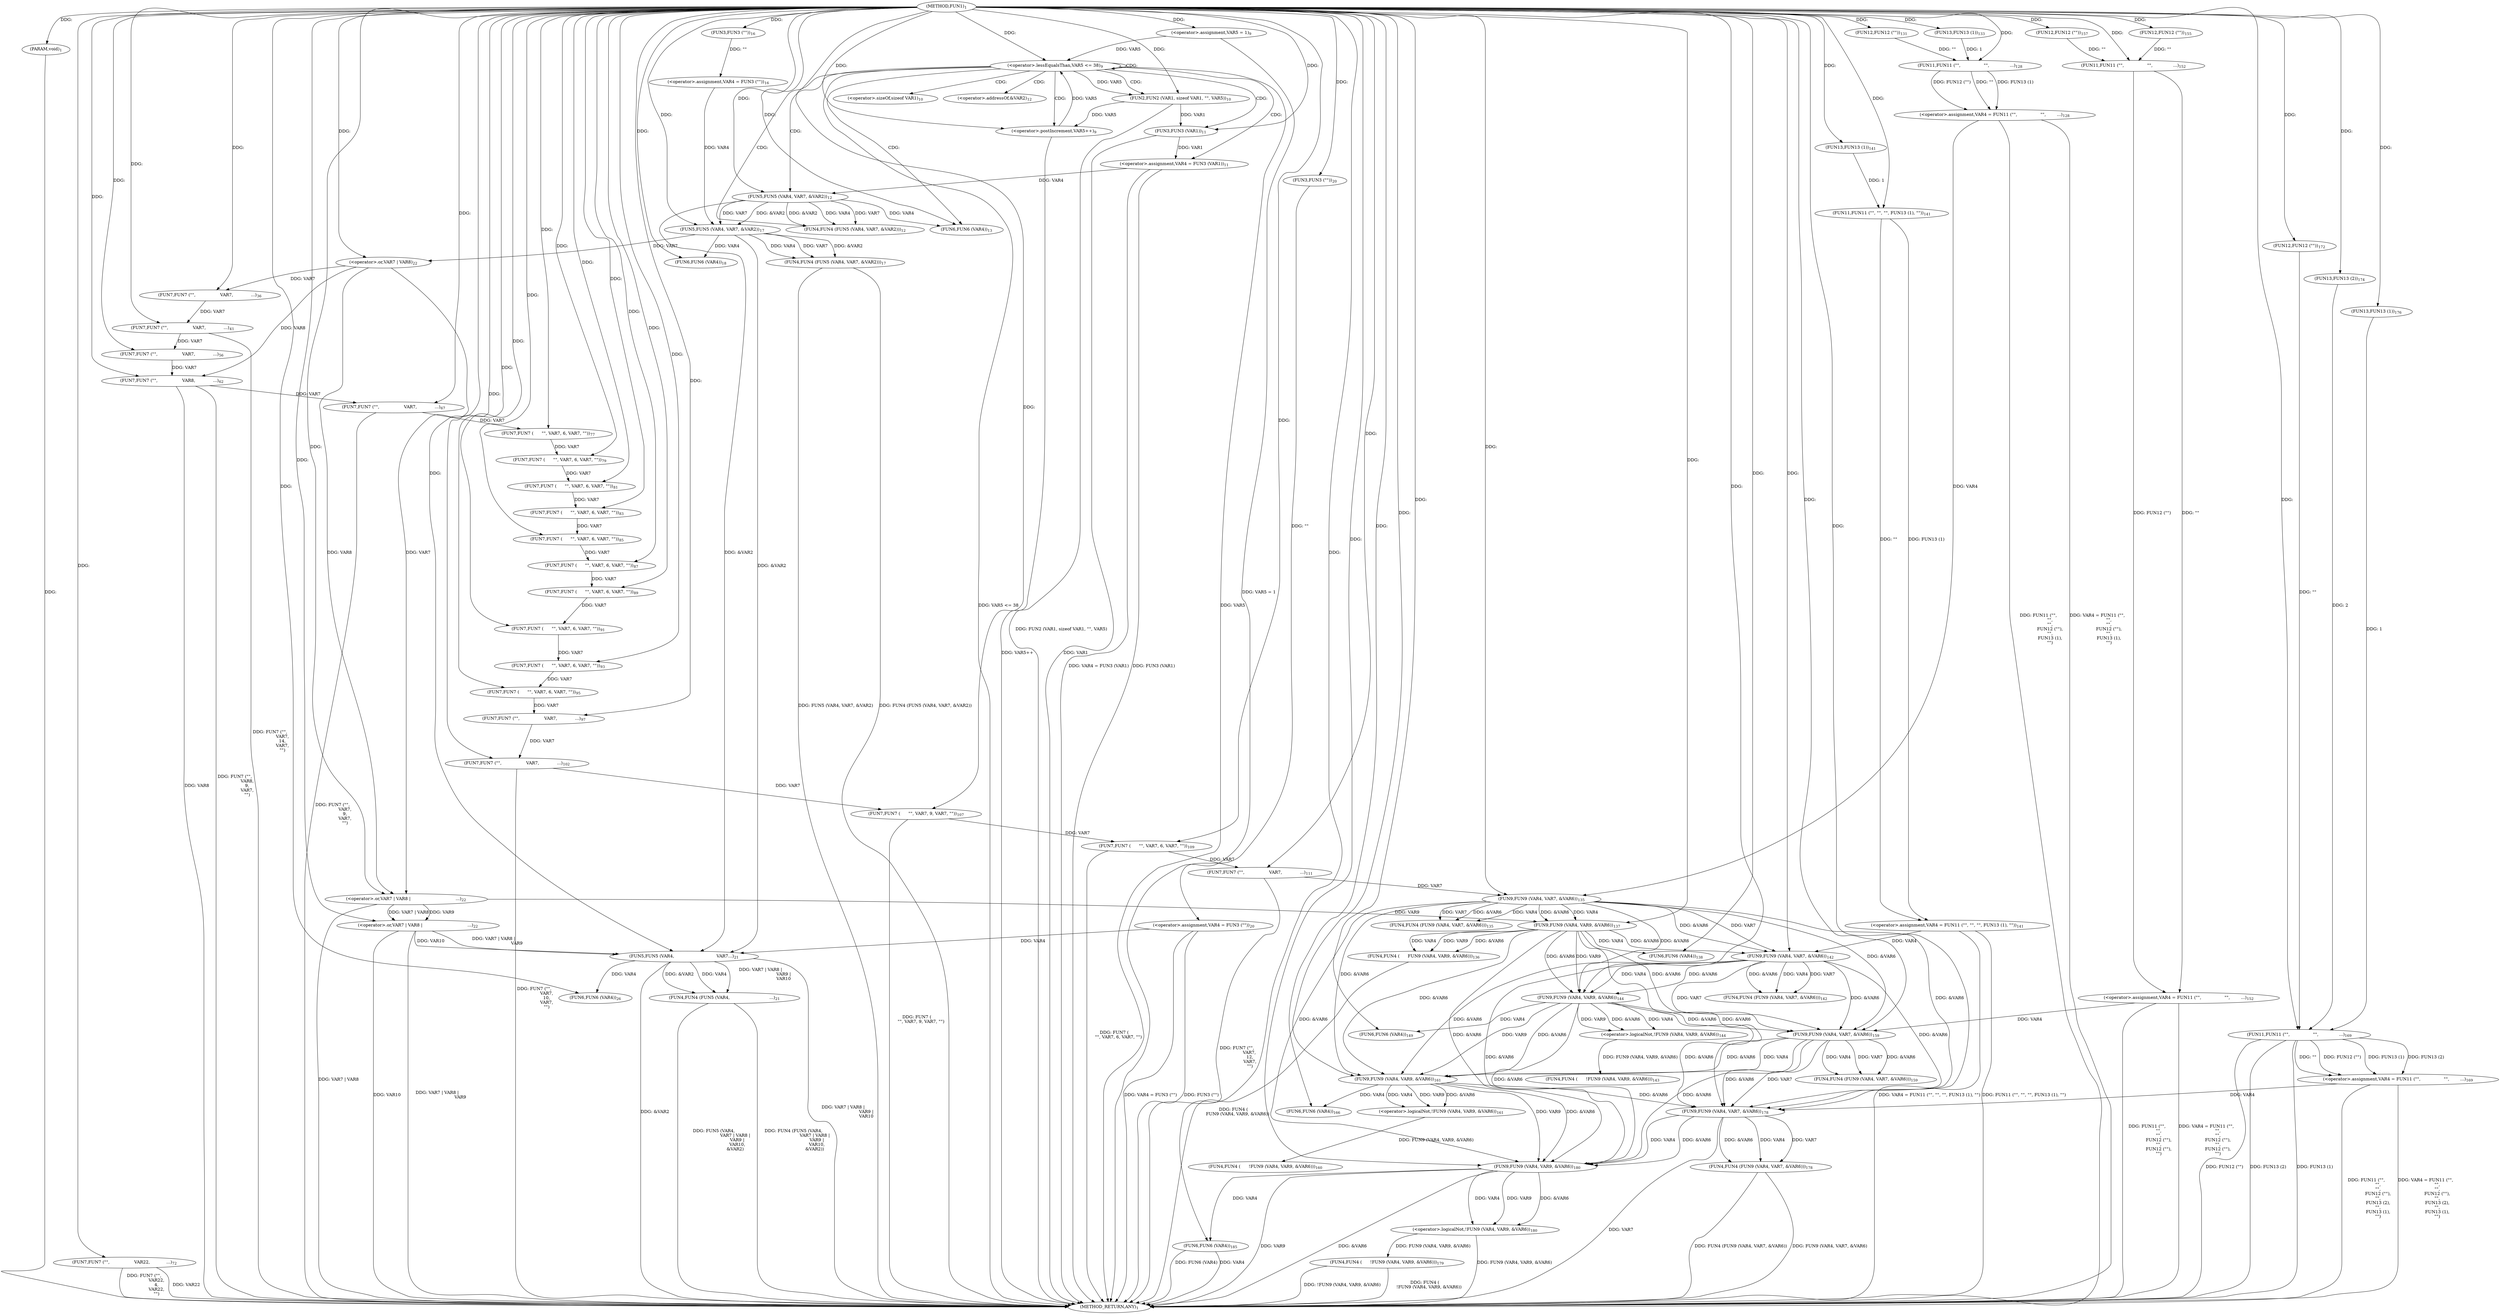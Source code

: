 digraph "FUN1" {  
"8" [label = <(METHOD,FUN1)<SUB>1</SUB>> ]
"308" [label = <(METHOD_RETURN,ANY)<SUB>1</SUB>> ]
"9" [label = <(PARAM,void)<SUB>1</SUB>> ]
"45" [label = <(&lt;operator&gt;.assignment,VAR4 = FUN3 (&quot;&quot;))<SUB>16</SUB>> ]
"49" [label = <(FUN4,FUN4 (FUN5 (VAR4, VAR7, &amp;VAR2)))<SUB>17</SUB>> ]
"55" [label = <(FUN6,FUN6 (VAR4))<SUB>18</SUB>> ]
"57" [label = <(&lt;operator&gt;.assignment,VAR4 = FUN3 (&quot;&quot;))<SUB>20</SUB>> ]
"61" [label = <(FUN4,FUN4 (FUN5 (VAR4,
                             ...)<SUB>21</SUB>> ]
"73" [label = <(FUN6,FUN6 (VAR4))<SUB>26</SUB>> ]
"75" [label = <(FUN7,FUN7 (&quot;&quot;,
                  VAR7,
             ...)<SUB>36</SUB>> ]
"81" [label = <(FUN7,FUN7 (&quot;&quot;,
                  VAR7,
             ...)<SUB>41</SUB>> ]
"87" [label = <(FUN7,FUN7 (&quot;&quot;,
                  VAR7,
             ...)<SUB>56</SUB>> ]
"93" [label = <(FUN7,FUN7 (&quot;&quot;,
                  VAR8,
             ...)<SUB>62</SUB>> ]
"99" [label = <(FUN7,FUN7 (&quot;&quot;,
                  VAR7,
             ...)<SUB>67</SUB>> ]
"105" [label = <(FUN7,FUN7 (&quot;&quot;,
                  VAR22,
            ...)<SUB>72</SUB>> ]
"111" [label = <(FUN7,FUN7 (
      &quot;&quot;, VAR7, 6, VAR7, &quot;&quot;))<SUB>77</SUB>> ]
"117" [label = <(FUN7,FUN7 (
      &quot;&quot;, VAR7, 6, VAR7, &quot;&quot;))<SUB>79</SUB>> ]
"123" [label = <(FUN7,FUN7 (
      &quot;&quot;, VAR7, 6, VAR7, &quot;&quot;))<SUB>81</SUB>> ]
"129" [label = <(FUN7,FUN7 (
      &quot;&quot;, VAR7, 6, VAR7, &quot;&quot;))<SUB>83</SUB>> ]
"135" [label = <(FUN7,FUN7 (
      &quot;&quot;, VAR7, 6, VAR7, &quot;&quot;))<SUB>85</SUB>> ]
"141" [label = <(FUN7,FUN7 (
      &quot;&quot;, VAR7, 6, VAR7, &quot;&quot;))<SUB>87</SUB>> ]
"147" [label = <(FUN7,FUN7 (
      &quot;&quot;, VAR7, 6, VAR7, &quot;&quot;))<SUB>89</SUB>> ]
"153" [label = <(FUN7,FUN7 (
      &quot;&quot;, VAR7, 6, VAR7, &quot;&quot;))<SUB>91</SUB>> ]
"159" [label = <(FUN7,FUN7 (
      &quot;&quot;, VAR7, 6, VAR7, &quot;&quot;))<SUB>93</SUB>> ]
"165" [label = <(FUN7,FUN7 (
      &quot;&quot;, VAR7, 6, VAR7, &quot;&quot;))<SUB>95</SUB>> ]
"171" [label = <(FUN7,FUN7 (&quot;&quot;,
                  VAR7,
             ...)<SUB>97</SUB>> ]
"177" [label = <(FUN7,FUN7 (&quot;&quot;,
                  VAR7,
             ...)<SUB>102</SUB>> ]
"183" [label = <(FUN7,FUN7 (
      &quot;&quot;, VAR7, 9, VAR7, &quot;&quot;))<SUB>107</SUB>> ]
"189" [label = <(FUN7,FUN7 (
      &quot;&quot;, VAR7, 6, VAR7, &quot;&quot;))<SUB>109</SUB>> ]
"195" [label = <(FUN7,FUN7 (&quot;&quot;,
                  VAR7,
             ...)<SUB>111</SUB>> ]
"201" [label = <(&lt;operator&gt;.assignment,VAR4 = FUN11 (&quot;&quot;,
                 &quot;&quot;,
        ...)<SUB>128</SUB>> ]
"213" [label = <(FUN4,FUN4 (FUN9 (VAR4, VAR7, &amp;VAR6)))<SUB>135</SUB>> ]
"219" [label = <(FUN4,FUN4 (
      FUN9 (VAR4, VAR9, &amp;VAR6)))<SUB>136</SUB>> ]
"225" [label = <(FUN6,FUN6 (VAR4))<SUB>138</SUB>> ]
"227" [label = <(&lt;operator&gt;.assignment,VAR4 = FUN11 (&quot;&quot;, &quot;&quot;, &quot;&quot;, FUN13 (1), &quot;&quot;))<SUB>141</SUB>> ]
"236" [label = <(FUN4,FUN4 (FUN9 (VAR4, VAR7, &amp;VAR6)))<SUB>142</SUB>> ]
"242" [label = <(FUN4,FUN4 (
      !FUN9 (VAR4, VAR9, &amp;VAR6)))<SUB>143</SUB>> ]
"249" [label = <(FUN6,FUN6 (VAR4))<SUB>149</SUB>> ]
"251" [label = <(&lt;operator&gt;.assignment,VAR4 = FUN11 (&quot;&quot;,
                 &quot;&quot;,
        ...)<SUB>152</SUB>> ]
"263" [label = <(FUN4,FUN4 (FUN9 (VAR4, VAR7, &amp;VAR6)))<SUB>159</SUB>> ]
"269" [label = <(FUN4,FUN4 (
      !FUN9 (VAR4, VAR9, &amp;VAR6)))<SUB>160</SUB>> ]
"276" [label = <(FUN6,FUN6 (VAR4))<SUB>166</SUB>> ]
"278" [label = <(&lt;operator&gt;.assignment,VAR4 = FUN11 (&quot;&quot;,
                 &quot;&quot;,
        ...)<SUB>169</SUB>> ]
"293" [label = <(FUN4,FUN4 (FUN9 (VAR4, VAR7, &amp;VAR6)))<SUB>178</SUB>> ]
"299" [label = <(FUN4,FUN4 (
      !FUN9 (VAR4, VAR9, &amp;VAR6)))<SUB>179</SUB>> ]
"306" [label = <(FUN6,FUN6 (VAR4))<SUB>185</SUB>> ]
"21" [label = <(&lt;operator&gt;.lessEqualsThan,VAR5 &lt;= 38)<SUB>9</SUB>> ]
"24" [label = <(&lt;operator&gt;.postIncrement,VAR5++)<SUB>9</SUB>> ]
"18" [label = <(&lt;operator&gt;.assignment,VAR5 = 1)<SUB>9</SUB>> ]
"27" [label = <(FUN2,FUN2 (VAR1, sizeof VAR1, &quot;&quot;, VAR5))<SUB>10</SUB>> ]
"33" [label = <(&lt;operator&gt;.assignment,VAR4 = FUN3 (VAR1))<SUB>11</SUB>> ]
"37" [label = <(FUN4,FUN4 (FUN5 (VAR4, VAR7, &amp;VAR2)))<SUB>12</SUB>> ]
"43" [label = <(FUN6,FUN6 (VAR4))<SUB>13</SUB>> ]
"47" [label = <(FUN3,FUN3 (&quot;&quot;))<SUB>16</SUB>> ]
"50" [label = <(FUN5,FUN5 (VAR4, VAR7, &amp;VAR2))<SUB>17</SUB>> ]
"59" [label = <(FUN3,FUN3 (&quot;&quot;))<SUB>20</SUB>> ]
"62" [label = <(FUN5,FUN5 (VAR4,
                               VAR7...)<SUB>21</SUB>> ]
"203" [label = <(FUN11,FUN11 (&quot;&quot;,
                 &quot;&quot;,
               ...)<SUB>128</SUB>> ]
"214" [label = <(FUN9,FUN9 (VAR4, VAR7, &amp;VAR6))<SUB>135</SUB>> ]
"220" [label = <(FUN9,FUN9 (VAR4, VAR9, &amp;VAR6))<SUB>137</SUB>> ]
"229" [label = <(FUN11,FUN11 (&quot;&quot;, &quot;&quot;, &quot;&quot;, FUN13 (1), &quot;&quot;))<SUB>141</SUB>> ]
"237" [label = <(FUN9,FUN9 (VAR4, VAR7, &amp;VAR6))<SUB>142</SUB>> ]
"243" [label = <(&lt;operator&gt;.logicalNot,!FUN9 (VAR4, VAR9, &amp;VAR6))<SUB>144</SUB>> ]
"253" [label = <(FUN11,FUN11 (&quot;&quot;,
                 &quot;&quot;,
               ...)<SUB>152</SUB>> ]
"264" [label = <(FUN9,FUN9 (VAR4, VAR7, &amp;VAR6))<SUB>159</SUB>> ]
"270" [label = <(&lt;operator&gt;.logicalNot,!FUN9 (VAR4, VAR9, &amp;VAR6))<SUB>161</SUB>> ]
"280" [label = <(FUN11,FUN11 (&quot;&quot;,
                 &quot;&quot;,
               ...)<SUB>169</SUB>> ]
"294" [label = <(FUN9,FUN9 (VAR4, VAR7, &amp;VAR6))<SUB>178</SUB>> ]
"300" [label = <(&lt;operator&gt;.logicalNot,!FUN9 (VAR4, VAR9, &amp;VAR6))<SUB>180</SUB>> ]
"64" [label = <(&lt;operator&gt;.or,VAR7 | VAR8 |
                                 ...)<SUB>22</SUB>> ]
"207" [label = <(FUN12,FUN12 (&quot;&quot;))<SUB>131</SUB>> ]
"210" [label = <(FUN13,FUN13 (1))<SUB>133</SUB>> ]
"233" [label = <(FUN13,FUN13 (1))<SUB>141</SUB>> ]
"244" [label = <(FUN9,FUN9 (VAR4, VAR9, &amp;VAR6))<SUB>144</SUB>> ]
"257" [label = <(FUN12,FUN12 (&quot;&quot;))<SUB>155</SUB>> ]
"260" [label = <(FUN12,FUN12 (&quot;&quot;))<SUB>157</SUB>> ]
"271" [label = <(FUN9,FUN9 (VAR4, VAR9, &amp;VAR6))<SUB>161</SUB>> ]
"284" [label = <(FUN12,FUN12 (&quot;&quot;))<SUB>172</SUB>> ]
"287" [label = <(FUN13,FUN13 (2))<SUB>174</SUB>> ]
"290" [label = <(FUN13,FUN13 (1))<SUB>176</SUB>> ]
"301" [label = <(FUN9,FUN9 (VAR4, VAR9, &amp;VAR6))<SUB>180</SUB>> ]
"35" [label = <(FUN3,FUN3 (VAR1))<SUB>11</SUB>> ]
"38" [label = <(FUN5,FUN5 (VAR4, VAR7, &amp;VAR2))<SUB>12</SUB>> ]
"65" [label = <(&lt;operator&gt;.or,VAR7 | VAR8 |
                                 ...)<SUB>22</SUB>> ]
"66" [label = <(&lt;operator&gt;.or,VAR7 | VAR8)<SUB>22</SUB>> ]
"29" [label = <(&lt;operator&gt;.sizeOf,sizeof VAR1)<SUB>10</SUB>> ]
"41" [label = <(&lt;operator&gt;.addressOf,&amp;VAR2)<SUB>12</SUB>> ]
  "9" -> "308"  [ label = "DDG: "] 
  "18" -> "308"  [ label = "DDG: VAR5 = 1"] 
  "21" -> "308"  [ label = "DDG: VAR5"] 
  "21" -> "308"  [ label = "DDG: VAR5 &lt;= 38"] 
  "49" -> "308"  [ label = "DDG: FUN5 (VAR4, VAR7, &amp;VAR2)"] 
  "49" -> "308"  [ label = "DDG: FUN4 (FUN5 (VAR4, VAR7, &amp;VAR2))"] 
  "57" -> "308"  [ label = "DDG: FUN3 (&quot;&quot;)"] 
  "57" -> "308"  [ label = "DDG: VAR4 = FUN3 (&quot;&quot;)"] 
  "65" -> "308"  [ label = "DDG: VAR7 | VAR8"] 
  "64" -> "308"  [ label = "DDG: VAR7 | VAR8 |
                                  VAR9"] 
  "62" -> "308"  [ label = "DDG: VAR7 | VAR8 |
                                  VAR9 |
                                  VAR10"] 
  "62" -> "308"  [ label = "DDG: &amp;VAR2"] 
  "61" -> "308"  [ label = "DDG: FUN5 (VAR4,
                               VAR7 | VAR8 |
                                  VAR9 |
                                  VAR10,
                               &amp;VAR2)"] 
  "61" -> "308"  [ label = "DDG: FUN4 (FUN5 (VAR4,
                               VAR7 | VAR8 |
                                  VAR9 |
                                  VAR10,
                               &amp;VAR2))"] 
  "81" -> "308"  [ label = "DDG: FUN7 (&quot;&quot;,
                  VAR7,
                  14,
                  VAR7,
                  &quot;&quot;)"] 
  "93" -> "308"  [ label = "DDG: VAR8"] 
  "93" -> "308"  [ label = "DDG: FUN7 (&quot;&quot;,
                  VAR8,
                  9,
                  VAR7,
                  &quot;&quot;)"] 
  "99" -> "308"  [ label = "DDG: FUN7 (&quot;&quot;,
                  VAR7,
                  9,
                  VAR7,
                  &quot;&quot;)"] 
  "105" -> "308"  [ label = "DDG: VAR22"] 
  "105" -> "308"  [ label = "DDG: FUN7 (&quot;&quot;,
                  VAR22,
                  4,
                  VAR22,
                  &quot;&quot;)"] 
  "177" -> "308"  [ label = "DDG: FUN7 (&quot;&quot;,
                  VAR7,
                  10,
                  VAR7,
                  &quot;&quot;)"] 
  "183" -> "308"  [ label = "DDG: FUN7 (
      &quot;&quot;, VAR7, 9, VAR7, &quot;&quot;)"] 
  "189" -> "308"  [ label = "DDG: FUN7 (
      &quot;&quot;, VAR7, 6, VAR7, &quot;&quot;)"] 
  "195" -> "308"  [ label = "DDG: FUN7 (&quot;&quot;,
                  VAR7,
                   12,
                   VAR7,
                   &quot;&quot;)"] 
  "201" -> "308"  [ label = "DDG: FUN11 (&quot;&quot;,
                 &quot;&quot;,
                 &quot;&quot;,
                 FUN12 (&quot;&quot;),
                 &quot;&quot;,
                 FUN13 (1),
                 &quot;&quot;)"] 
  "201" -> "308"  [ label = "DDG: VAR4 = FUN11 (&quot;&quot;,
                 &quot;&quot;,
                 &quot;&quot;,
                 FUN12 (&quot;&quot;),
                 &quot;&quot;,
                 FUN13 (1),
                 &quot;&quot;)"] 
  "219" -> "308"  [ label = "DDG: FUN4 (
      FUN9 (VAR4, VAR9, &amp;VAR6))"] 
  "227" -> "308"  [ label = "DDG: FUN11 (&quot;&quot;, &quot;&quot;, &quot;&quot;, FUN13 (1), &quot;&quot;)"] 
  "227" -> "308"  [ label = "DDG: VAR4 = FUN11 (&quot;&quot;, &quot;&quot;, &quot;&quot;, FUN13 (1), &quot;&quot;)"] 
  "251" -> "308"  [ label = "DDG: FUN11 (&quot;&quot;,
                 &quot;&quot;,
                 &quot;&quot;,
                 FUN12 (&quot;&quot;),
                 &quot;&quot;,
                 FUN12 (&quot;&quot;),
                 &quot;&quot;)"] 
  "251" -> "308"  [ label = "DDG: VAR4 = FUN11 (&quot;&quot;,
                 &quot;&quot;,
                 &quot;&quot;,
                 FUN12 (&quot;&quot;),
                 &quot;&quot;,
                 FUN12 (&quot;&quot;),
                 &quot;&quot;)"] 
  "280" -> "308"  [ label = "DDG: FUN12 (&quot;&quot;)"] 
  "280" -> "308"  [ label = "DDG: FUN13 (2)"] 
  "280" -> "308"  [ label = "DDG: FUN13 (1)"] 
  "278" -> "308"  [ label = "DDG: FUN11 (&quot;&quot;,
                 &quot;&quot;,
                 &quot;&quot;,
                 FUN12 (&quot;&quot;),
                 &quot;&quot;,
                 FUN13 (2),
                 &quot;&quot;,
                 FUN13 (1),
                 &quot;&quot;)"] 
  "278" -> "308"  [ label = "DDG: VAR4 = FUN11 (&quot;&quot;,
                 &quot;&quot;,
                 &quot;&quot;,
                 FUN12 (&quot;&quot;),
                 &quot;&quot;,
                 FUN13 (2),
                 &quot;&quot;,
                 FUN13 (1),
                 &quot;&quot;)"] 
  "294" -> "308"  [ label = "DDG: VAR7"] 
  "293" -> "308"  [ label = "DDG: FUN9 (VAR4, VAR7, &amp;VAR6)"] 
  "293" -> "308"  [ label = "DDG: FUN4 (FUN9 (VAR4, VAR7, &amp;VAR6))"] 
  "301" -> "308"  [ label = "DDG: VAR9"] 
  "301" -> "308"  [ label = "DDG: &amp;VAR6"] 
  "300" -> "308"  [ label = "DDG: FUN9 (VAR4, VAR9, &amp;VAR6)"] 
  "299" -> "308"  [ label = "DDG: !FUN9 (VAR4, VAR9, &amp;VAR6)"] 
  "299" -> "308"  [ label = "DDG: FUN4 (
      !FUN9 (VAR4, VAR9, &amp;VAR6))"] 
  "306" -> "308"  [ label = "DDG: VAR4"] 
  "306" -> "308"  [ label = "DDG: FUN6 (VAR4)"] 
  "27" -> "308"  [ label = "DDG: FUN2 (VAR1, sizeof VAR1, &quot;&quot;, VAR5)"] 
  "35" -> "308"  [ label = "DDG: VAR1"] 
  "33" -> "308"  [ label = "DDG: FUN3 (VAR1)"] 
  "33" -> "308"  [ label = "DDG: VAR4 = FUN3 (VAR1)"] 
  "24" -> "308"  [ label = "DDG: VAR5++"] 
  "64" -> "308"  [ label = "DDG: VAR10"] 
  "8" -> "9"  [ label = "DDG: "] 
  "47" -> "45"  [ label = "DDG: &quot;&quot;"] 
  "59" -> "57"  [ label = "DDG: &quot;&quot;"] 
  "203" -> "201"  [ label = "DDG: &quot;&quot;"] 
  "203" -> "201"  [ label = "DDG: FUN13 (1)"] 
  "203" -> "201"  [ label = "DDG: FUN12 (&quot;&quot;)"] 
  "229" -> "227"  [ label = "DDG: &quot;&quot;"] 
  "229" -> "227"  [ label = "DDG: FUN13 (1)"] 
  "253" -> "251"  [ label = "DDG: &quot;&quot;"] 
  "253" -> "251"  [ label = "DDG: FUN12 (&quot;&quot;)"] 
  "280" -> "278"  [ label = "DDG: &quot;&quot;"] 
  "280" -> "278"  [ label = "DDG: FUN12 (&quot;&quot;)"] 
  "280" -> "278"  [ label = "DDG: FUN13 (1)"] 
  "280" -> "278"  [ label = "DDG: FUN13 (2)"] 
  "50" -> "49"  [ label = "DDG: VAR4"] 
  "50" -> "49"  [ label = "DDG: VAR7"] 
  "50" -> "49"  [ label = "DDG: &amp;VAR2"] 
  "50" -> "55"  [ label = "DDG: VAR4"] 
  "8" -> "55"  [ label = "DDG: "] 
  "62" -> "61"  [ label = "DDG: VAR4"] 
  "62" -> "61"  [ label = "DDG: VAR7 | VAR8 |
                                  VAR9 |
                                  VAR10"] 
  "62" -> "61"  [ label = "DDG: &amp;VAR2"] 
  "62" -> "73"  [ label = "DDG: VAR4"] 
  "8" -> "73"  [ label = "DDG: "] 
  "8" -> "75"  [ label = "DDG: "] 
  "66" -> "75"  [ label = "DDG: VAR7"] 
  "8" -> "81"  [ label = "DDG: "] 
  "75" -> "81"  [ label = "DDG: VAR7"] 
  "8" -> "87"  [ label = "DDG: "] 
  "81" -> "87"  [ label = "DDG: VAR7"] 
  "8" -> "93"  [ label = "DDG: "] 
  "66" -> "93"  [ label = "DDG: VAR8"] 
  "87" -> "93"  [ label = "DDG: VAR7"] 
  "8" -> "99"  [ label = "DDG: "] 
  "93" -> "99"  [ label = "DDG: VAR7"] 
  "8" -> "105"  [ label = "DDG: "] 
  "8" -> "111"  [ label = "DDG: "] 
  "99" -> "111"  [ label = "DDG: VAR7"] 
  "8" -> "117"  [ label = "DDG: "] 
  "111" -> "117"  [ label = "DDG: VAR7"] 
  "8" -> "123"  [ label = "DDG: "] 
  "117" -> "123"  [ label = "DDG: VAR7"] 
  "8" -> "129"  [ label = "DDG: "] 
  "123" -> "129"  [ label = "DDG: VAR7"] 
  "8" -> "135"  [ label = "DDG: "] 
  "129" -> "135"  [ label = "DDG: VAR7"] 
  "8" -> "141"  [ label = "DDG: "] 
  "135" -> "141"  [ label = "DDG: VAR7"] 
  "8" -> "147"  [ label = "DDG: "] 
  "141" -> "147"  [ label = "DDG: VAR7"] 
  "8" -> "153"  [ label = "DDG: "] 
  "147" -> "153"  [ label = "DDG: VAR7"] 
  "8" -> "159"  [ label = "DDG: "] 
  "153" -> "159"  [ label = "DDG: VAR7"] 
  "8" -> "165"  [ label = "DDG: "] 
  "159" -> "165"  [ label = "DDG: VAR7"] 
  "8" -> "171"  [ label = "DDG: "] 
  "165" -> "171"  [ label = "DDG: VAR7"] 
  "8" -> "177"  [ label = "DDG: "] 
  "171" -> "177"  [ label = "DDG: VAR7"] 
  "8" -> "183"  [ label = "DDG: "] 
  "177" -> "183"  [ label = "DDG: VAR7"] 
  "8" -> "189"  [ label = "DDG: "] 
  "183" -> "189"  [ label = "DDG: VAR7"] 
  "8" -> "195"  [ label = "DDG: "] 
  "189" -> "195"  [ label = "DDG: VAR7"] 
  "214" -> "213"  [ label = "DDG: VAR4"] 
  "214" -> "213"  [ label = "DDG: VAR7"] 
  "214" -> "213"  [ label = "DDG: &amp;VAR6"] 
  "220" -> "219"  [ label = "DDG: VAR4"] 
  "220" -> "219"  [ label = "DDG: VAR9"] 
  "220" -> "219"  [ label = "DDG: &amp;VAR6"] 
  "220" -> "225"  [ label = "DDG: VAR4"] 
  "8" -> "225"  [ label = "DDG: "] 
  "237" -> "236"  [ label = "DDG: VAR4"] 
  "237" -> "236"  [ label = "DDG: VAR7"] 
  "237" -> "236"  [ label = "DDG: &amp;VAR6"] 
  "243" -> "242"  [ label = "DDG: FUN9 (VAR4, VAR9, &amp;VAR6)"] 
  "244" -> "249"  [ label = "DDG: VAR4"] 
  "8" -> "249"  [ label = "DDG: "] 
  "264" -> "263"  [ label = "DDG: VAR4"] 
  "264" -> "263"  [ label = "DDG: VAR7"] 
  "264" -> "263"  [ label = "DDG: &amp;VAR6"] 
  "270" -> "269"  [ label = "DDG: FUN9 (VAR4, VAR9, &amp;VAR6)"] 
  "271" -> "276"  [ label = "DDG: VAR4"] 
  "8" -> "276"  [ label = "DDG: "] 
  "294" -> "293"  [ label = "DDG: VAR4"] 
  "294" -> "293"  [ label = "DDG: VAR7"] 
  "294" -> "293"  [ label = "DDG: &amp;VAR6"] 
  "300" -> "299"  [ label = "DDG: FUN9 (VAR4, VAR9, &amp;VAR6)"] 
  "301" -> "306"  [ label = "DDG: VAR4"] 
  "8" -> "306"  [ label = "DDG: "] 
  "8" -> "18"  [ label = "DDG: "] 
  "18" -> "21"  [ label = "DDG: VAR5"] 
  "24" -> "21"  [ label = "DDG: VAR5"] 
  "8" -> "21"  [ label = "DDG: "] 
  "27" -> "24"  [ label = "DDG: VAR5"] 
  "8" -> "24"  [ label = "DDG: "] 
  "35" -> "33"  [ label = "DDG: VAR1"] 
  "8" -> "47"  [ label = "DDG: "] 
  "45" -> "50"  [ label = "DDG: VAR4"] 
  "8" -> "50"  [ label = "DDG: "] 
  "38" -> "50"  [ label = "DDG: VAR7"] 
  "38" -> "50"  [ label = "DDG: &amp;VAR2"] 
  "8" -> "59"  [ label = "DDG: "] 
  "57" -> "62"  [ label = "DDG: VAR4"] 
  "8" -> "62"  [ label = "DDG: "] 
  "64" -> "62"  [ label = "DDG: VAR7 | VAR8 |
                                  VAR9"] 
  "64" -> "62"  [ label = "DDG: VAR10"] 
  "50" -> "62"  [ label = "DDG: &amp;VAR2"] 
  "38" -> "62"  [ label = "DDG: &amp;VAR2"] 
  "8" -> "203"  [ label = "DDG: "] 
  "207" -> "203"  [ label = "DDG: &quot;&quot;"] 
  "210" -> "203"  [ label = "DDG: 1"] 
  "201" -> "214"  [ label = "DDG: VAR4"] 
  "8" -> "214"  [ label = "DDG: "] 
  "195" -> "214"  [ label = "DDG: VAR7"] 
  "214" -> "220"  [ label = "DDG: VAR4"] 
  "8" -> "220"  [ label = "DDG: "] 
  "65" -> "220"  [ label = "DDG: VAR9"] 
  "214" -> "220"  [ label = "DDG: &amp;VAR6"] 
  "8" -> "229"  [ label = "DDG: "] 
  "233" -> "229"  [ label = "DDG: 1"] 
  "227" -> "237"  [ label = "DDG: VAR4"] 
  "8" -> "237"  [ label = "DDG: "] 
  "214" -> "237"  [ label = "DDG: VAR7"] 
  "220" -> "237"  [ label = "DDG: &amp;VAR6"] 
  "214" -> "237"  [ label = "DDG: &amp;VAR6"] 
  "244" -> "243"  [ label = "DDG: VAR4"] 
  "244" -> "243"  [ label = "DDG: VAR9"] 
  "244" -> "243"  [ label = "DDG: &amp;VAR6"] 
  "8" -> "253"  [ label = "DDG: "] 
  "257" -> "253"  [ label = "DDG: &quot;&quot;"] 
  "260" -> "253"  [ label = "DDG: &quot;&quot;"] 
  "251" -> "264"  [ label = "DDG: VAR4"] 
  "8" -> "264"  [ label = "DDG: "] 
  "237" -> "264"  [ label = "DDG: VAR7"] 
  "244" -> "264"  [ label = "DDG: &amp;VAR6"] 
  "214" -> "264"  [ label = "DDG: &amp;VAR6"] 
  "220" -> "264"  [ label = "DDG: &amp;VAR6"] 
  "237" -> "264"  [ label = "DDG: &amp;VAR6"] 
  "271" -> "270"  [ label = "DDG: VAR4"] 
  "271" -> "270"  [ label = "DDG: VAR9"] 
  "271" -> "270"  [ label = "DDG: &amp;VAR6"] 
  "8" -> "280"  [ label = "DDG: "] 
  "284" -> "280"  [ label = "DDG: &quot;&quot;"] 
  "287" -> "280"  [ label = "DDG: 2"] 
  "290" -> "280"  [ label = "DDG: 1"] 
  "278" -> "294"  [ label = "DDG: VAR4"] 
  "8" -> "294"  [ label = "DDG: "] 
  "264" -> "294"  [ label = "DDG: VAR7"] 
  "271" -> "294"  [ label = "DDG: &amp;VAR6"] 
  "214" -> "294"  [ label = "DDG: &amp;VAR6"] 
  "220" -> "294"  [ label = "DDG: &amp;VAR6"] 
  "237" -> "294"  [ label = "DDG: &amp;VAR6"] 
  "244" -> "294"  [ label = "DDG: &amp;VAR6"] 
  "264" -> "294"  [ label = "DDG: &amp;VAR6"] 
  "301" -> "300"  [ label = "DDG: VAR4"] 
  "301" -> "300"  [ label = "DDG: VAR9"] 
  "301" -> "300"  [ label = "DDG: &amp;VAR6"] 
  "8" -> "27"  [ label = "DDG: "] 
  "21" -> "27"  [ label = "DDG: VAR5"] 
  "38" -> "37"  [ label = "DDG: VAR4"] 
  "38" -> "37"  [ label = "DDG: VAR7"] 
  "38" -> "37"  [ label = "DDG: &amp;VAR2"] 
  "38" -> "43"  [ label = "DDG: VAR4"] 
  "8" -> "43"  [ label = "DDG: "] 
  "65" -> "64"  [ label = "DDG: VAR7 | VAR8"] 
  "65" -> "64"  [ label = "DDG: VAR9"] 
  "8" -> "64"  [ label = "DDG: "] 
  "8" -> "207"  [ label = "DDG: "] 
  "8" -> "210"  [ label = "DDG: "] 
  "8" -> "233"  [ label = "DDG: "] 
  "237" -> "244"  [ label = "DDG: VAR4"] 
  "8" -> "244"  [ label = "DDG: "] 
  "220" -> "244"  [ label = "DDG: VAR9"] 
  "237" -> "244"  [ label = "DDG: &amp;VAR6"] 
  "214" -> "244"  [ label = "DDG: &amp;VAR6"] 
  "220" -> "244"  [ label = "DDG: &amp;VAR6"] 
  "8" -> "257"  [ label = "DDG: "] 
  "8" -> "260"  [ label = "DDG: "] 
  "264" -> "271"  [ label = "DDG: VAR4"] 
  "8" -> "271"  [ label = "DDG: "] 
  "244" -> "271"  [ label = "DDG: VAR9"] 
  "264" -> "271"  [ label = "DDG: &amp;VAR6"] 
  "214" -> "271"  [ label = "DDG: &amp;VAR6"] 
  "220" -> "271"  [ label = "DDG: &amp;VAR6"] 
  "237" -> "271"  [ label = "DDG: &amp;VAR6"] 
  "244" -> "271"  [ label = "DDG: &amp;VAR6"] 
  "8" -> "284"  [ label = "DDG: "] 
  "8" -> "287"  [ label = "DDG: "] 
  "8" -> "290"  [ label = "DDG: "] 
  "294" -> "301"  [ label = "DDG: VAR4"] 
  "8" -> "301"  [ label = "DDG: "] 
  "271" -> "301"  [ label = "DDG: VAR9"] 
  "294" -> "301"  [ label = "DDG: &amp;VAR6"] 
  "214" -> "301"  [ label = "DDG: &amp;VAR6"] 
  "220" -> "301"  [ label = "DDG: &amp;VAR6"] 
  "237" -> "301"  [ label = "DDG: &amp;VAR6"] 
  "244" -> "301"  [ label = "DDG: &amp;VAR6"] 
  "264" -> "301"  [ label = "DDG: &amp;VAR6"] 
  "271" -> "301"  [ label = "DDG: &amp;VAR6"] 
  "27" -> "35"  [ label = "DDG: VAR1"] 
  "8" -> "35"  [ label = "DDG: "] 
  "33" -> "38"  [ label = "DDG: VAR4"] 
  "8" -> "38"  [ label = "DDG: "] 
  "66" -> "65"  [ label = "DDG: VAR7"] 
  "66" -> "65"  [ label = "DDG: VAR8"] 
  "8" -> "65"  [ label = "DDG: "] 
  "50" -> "66"  [ label = "DDG: VAR7"] 
  "8" -> "66"  [ label = "DDG: "] 
  "21" -> "24"  [ label = "CDG: "] 
  "21" -> "29"  [ label = "CDG: "] 
  "21" -> "21"  [ label = "CDG: "] 
  "21" -> "33"  [ label = "CDG: "] 
  "21" -> "35"  [ label = "CDG: "] 
  "21" -> "37"  [ label = "CDG: "] 
  "21" -> "38"  [ label = "CDG: "] 
  "21" -> "41"  [ label = "CDG: "] 
  "21" -> "27"  [ label = "CDG: "] 
  "21" -> "43"  [ label = "CDG: "] 
}
